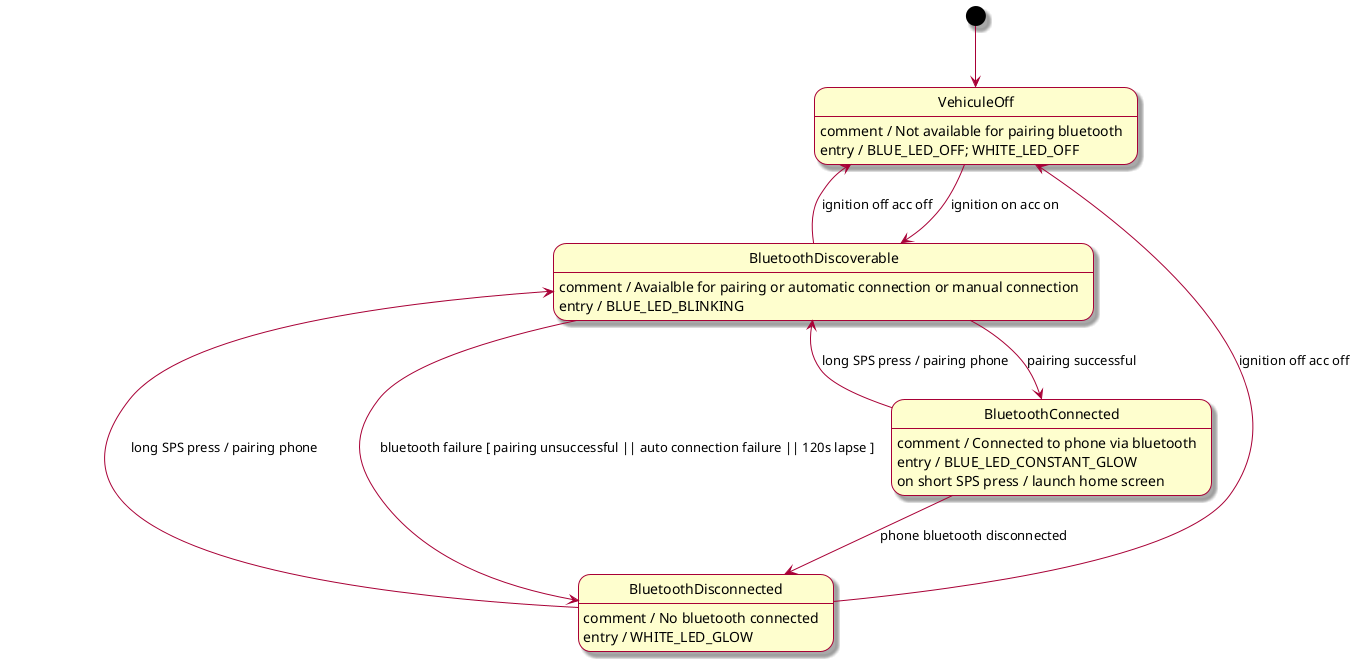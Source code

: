@startuml
skin rose

[*] --> VehiculeOff

VehiculeOff --> BluetoothDiscoverable : ignition on acc on
VehiculeOff <-- BluetoothDiscoverable : ignition off acc off
VehiculeOff <-- BluetoothDisconnected : ignition off acc off

BluetoothDiscoverable --> BluetoothConnected : pairing successful
BluetoothDiscoverable <-- BluetoothConnected : long SPS press / pairing phone
BluetoothDiscoverable --> BluetoothDisconnected : bluetooth failure [ pairing unsuccessful || auto connection failure || 120s lapse ]
BluetoothDiscoverable <-- BluetoothDisconnected : long SPS press / pairing phone

BluetoothConnected --> BluetoothDisconnected : phone bluetooth disconnected


VehiculeOff : comment / Not available for pairing bluetooth
VehiculeOff : entry / BLUE_LED_OFF; WHITE_LED_OFF
BluetoothDiscoverable : comment / Avaialble for pairing or automatic connection or manual connection
BluetoothDiscoverable : entry / BLUE_LED_BLINKING
BluetoothConnected : comment / Connected to phone via bluetooth
BluetoothConnected : entry / BLUE_LED_CONSTANT_GLOW
BluetoothConnected : on short SPS press / launch home screen
BluetoothDisconnected : comment / No bluetooth connected
BluetoothDisconnected : entry / WHITE_LED_GLOW

@enduml
